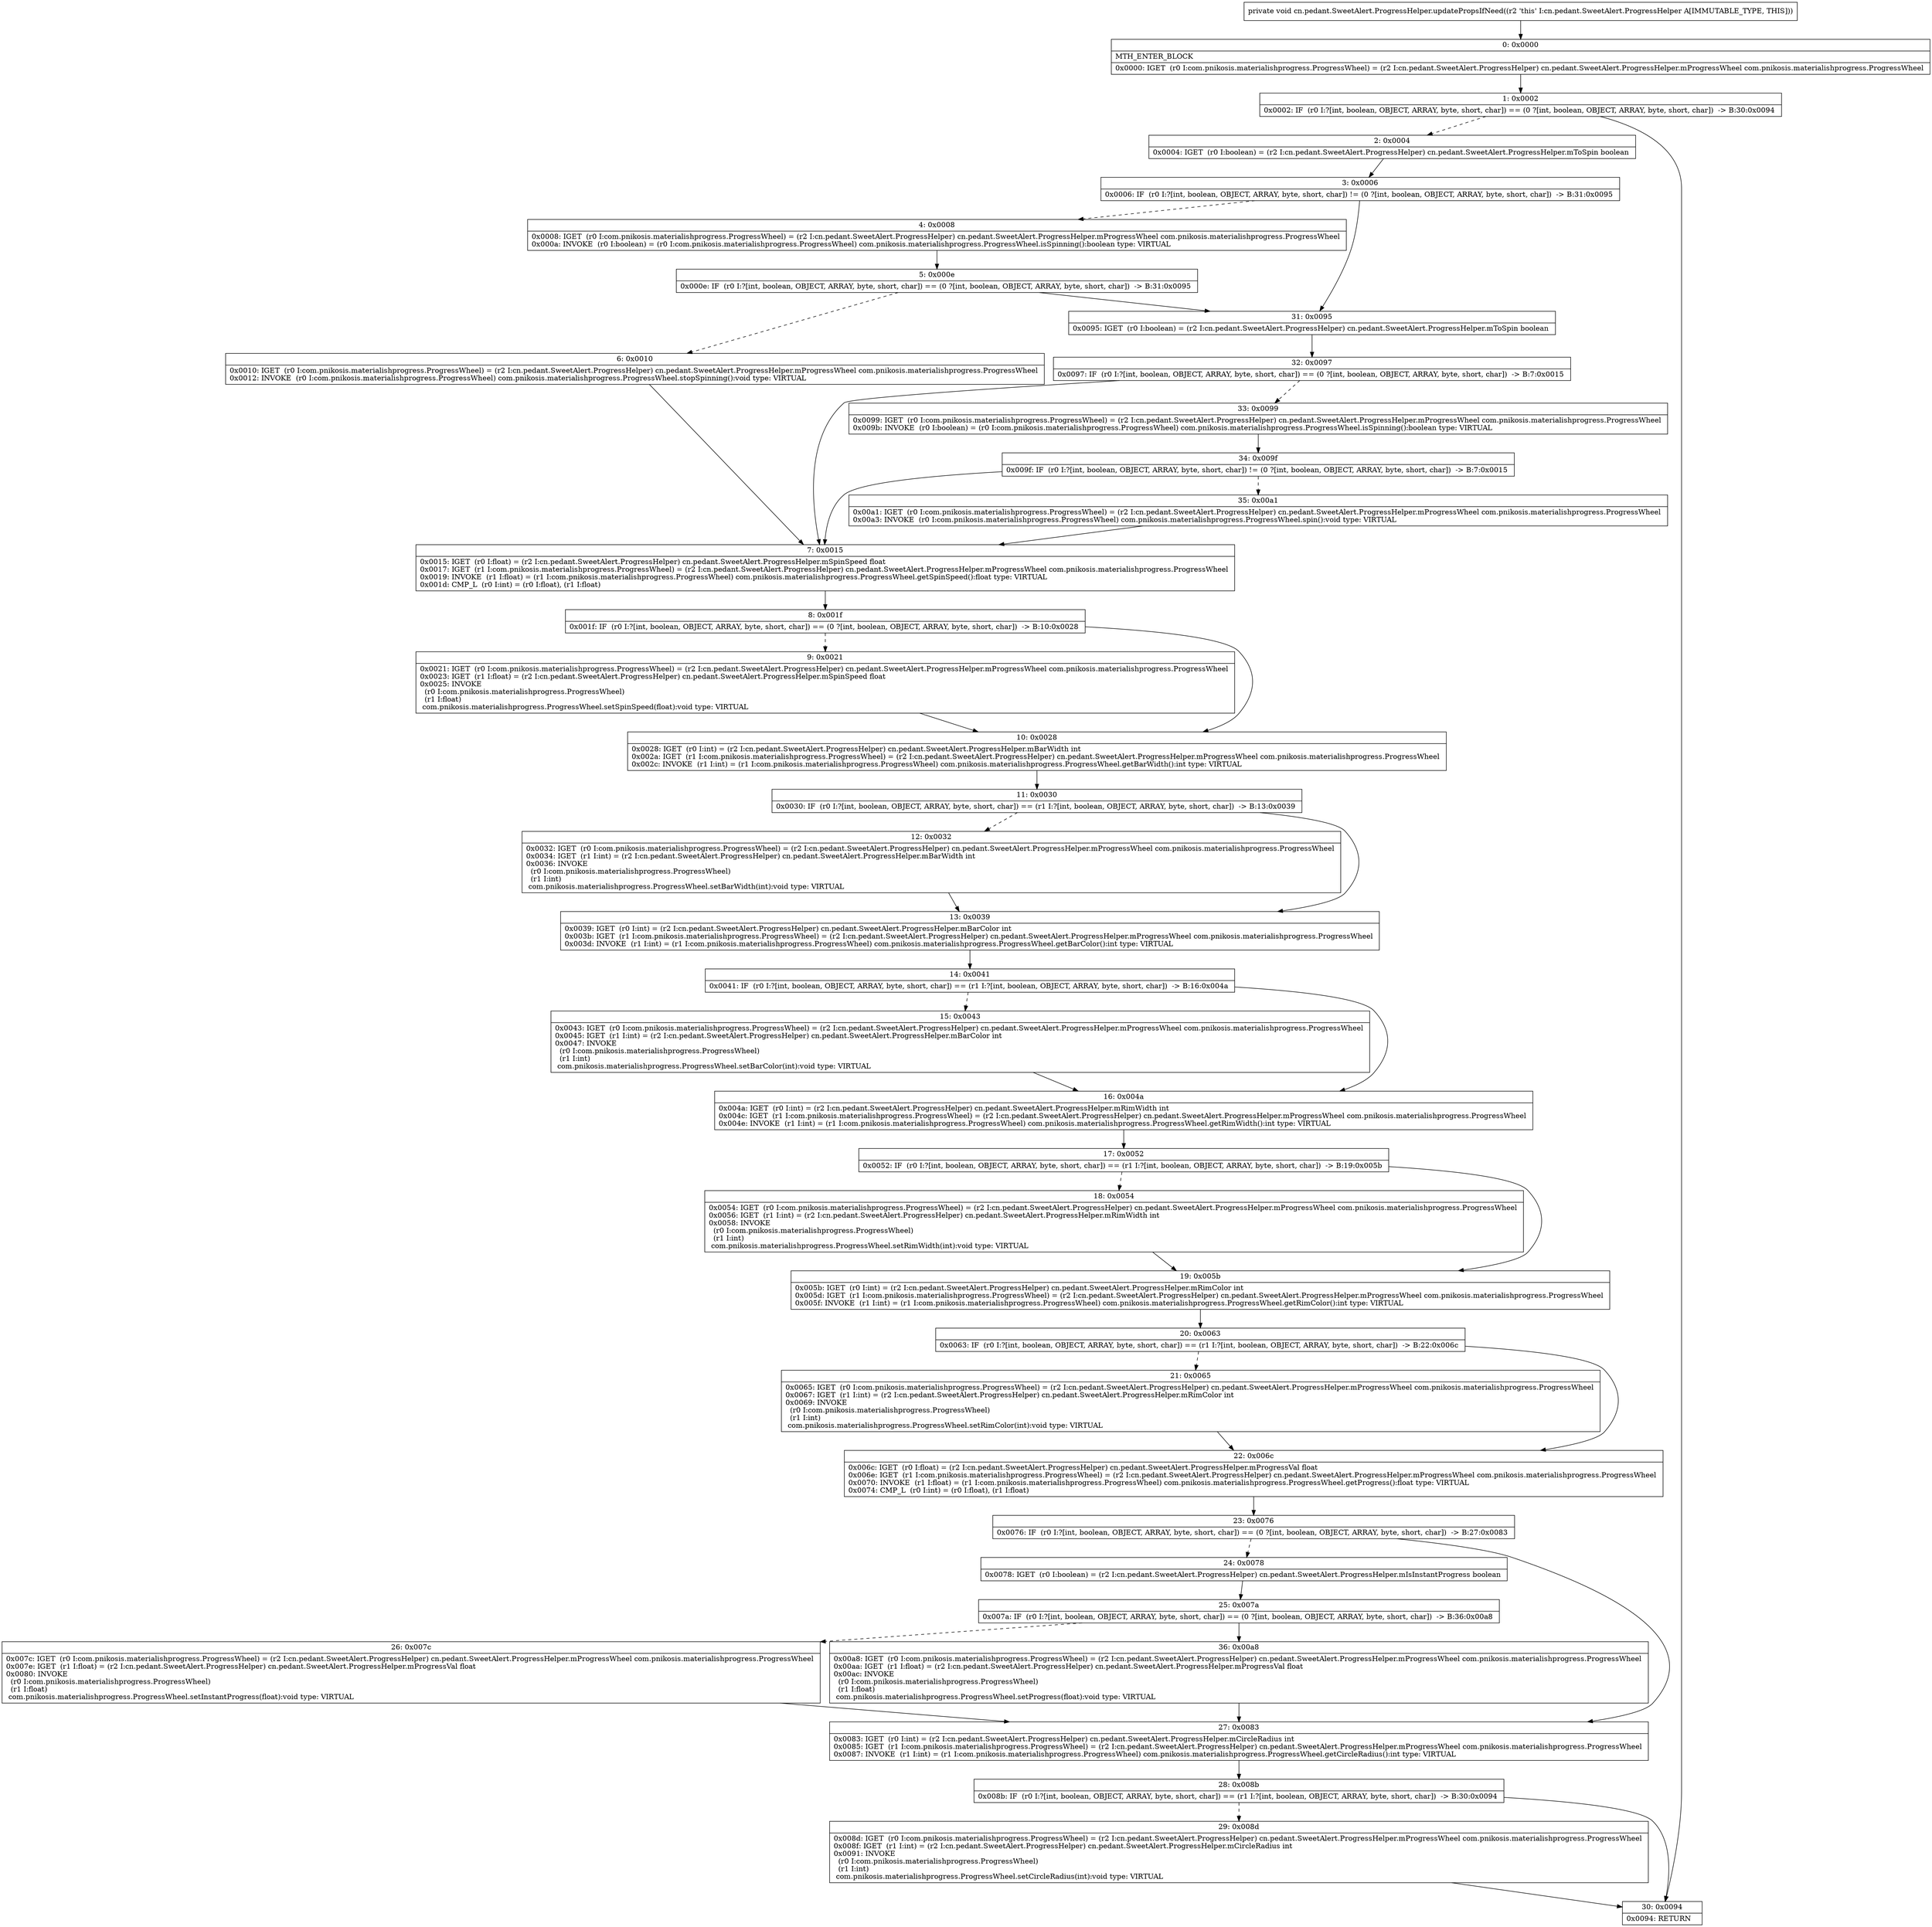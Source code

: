 digraph "CFG forcn.pedant.SweetAlert.ProgressHelper.updatePropsIfNeed()V" {
Node_0 [shape=record,label="{0\:\ 0x0000|MTH_ENTER_BLOCK\l|0x0000: IGET  (r0 I:com.pnikosis.materialishprogress.ProgressWheel) = (r2 I:cn.pedant.SweetAlert.ProgressHelper) cn.pedant.SweetAlert.ProgressHelper.mProgressWheel com.pnikosis.materialishprogress.ProgressWheel \l}"];
Node_1 [shape=record,label="{1\:\ 0x0002|0x0002: IF  (r0 I:?[int, boolean, OBJECT, ARRAY, byte, short, char]) == (0 ?[int, boolean, OBJECT, ARRAY, byte, short, char])  \-\> B:30:0x0094 \l}"];
Node_2 [shape=record,label="{2\:\ 0x0004|0x0004: IGET  (r0 I:boolean) = (r2 I:cn.pedant.SweetAlert.ProgressHelper) cn.pedant.SweetAlert.ProgressHelper.mToSpin boolean \l}"];
Node_3 [shape=record,label="{3\:\ 0x0006|0x0006: IF  (r0 I:?[int, boolean, OBJECT, ARRAY, byte, short, char]) != (0 ?[int, boolean, OBJECT, ARRAY, byte, short, char])  \-\> B:31:0x0095 \l}"];
Node_4 [shape=record,label="{4\:\ 0x0008|0x0008: IGET  (r0 I:com.pnikosis.materialishprogress.ProgressWheel) = (r2 I:cn.pedant.SweetAlert.ProgressHelper) cn.pedant.SweetAlert.ProgressHelper.mProgressWheel com.pnikosis.materialishprogress.ProgressWheel \l0x000a: INVOKE  (r0 I:boolean) = (r0 I:com.pnikosis.materialishprogress.ProgressWheel) com.pnikosis.materialishprogress.ProgressWheel.isSpinning():boolean type: VIRTUAL \l}"];
Node_5 [shape=record,label="{5\:\ 0x000e|0x000e: IF  (r0 I:?[int, boolean, OBJECT, ARRAY, byte, short, char]) == (0 ?[int, boolean, OBJECT, ARRAY, byte, short, char])  \-\> B:31:0x0095 \l}"];
Node_6 [shape=record,label="{6\:\ 0x0010|0x0010: IGET  (r0 I:com.pnikosis.materialishprogress.ProgressWheel) = (r2 I:cn.pedant.SweetAlert.ProgressHelper) cn.pedant.SweetAlert.ProgressHelper.mProgressWheel com.pnikosis.materialishprogress.ProgressWheel \l0x0012: INVOKE  (r0 I:com.pnikosis.materialishprogress.ProgressWheel) com.pnikosis.materialishprogress.ProgressWheel.stopSpinning():void type: VIRTUAL \l}"];
Node_7 [shape=record,label="{7\:\ 0x0015|0x0015: IGET  (r0 I:float) = (r2 I:cn.pedant.SweetAlert.ProgressHelper) cn.pedant.SweetAlert.ProgressHelper.mSpinSpeed float \l0x0017: IGET  (r1 I:com.pnikosis.materialishprogress.ProgressWheel) = (r2 I:cn.pedant.SweetAlert.ProgressHelper) cn.pedant.SweetAlert.ProgressHelper.mProgressWheel com.pnikosis.materialishprogress.ProgressWheel \l0x0019: INVOKE  (r1 I:float) = (r1 I:com.pnikosis.materialishprogress.ProgressWheel) com.pnikosis.materialishprogress.ProgressWheel.getSpinSpeed():float type: VIRTUAL \l0x001d: CMP_L  (r0 I:int) = (r0 I:float), (r1 I:float) \l}"];
Node_8 [shape=record,label="{8\:\ 0x001f|0x001f: IF  (r0 I:?[int, boolean, OBJECT, ARRAY, byte, short, char]) == (0 ?[int, boolean, OBJECT, ARRAY, byte, short, char])  \-\> B:10:0x0028 \l}"];
Node_9 [shape=record,label="{9\:\ 0x0021|0x0021: IGET  (r0 I:com.pnikosis.materialishprogress.ProgressWheel) = (r2 I:cn.pedant.SweetAlert.ProgressHelper) cn.pedant.SweetAlert.ProgressHelper.mProgressWheel com.pnikosis.materialishprogress.ProgressWheel \l0x0023: IGET  (r1 I:float) = (r2 I:cn.pedant.SweetAlert.ProgressHelper) cn.pedant.SweetAlert.ProgressHelper.mSpinSpeed float \l0x0025: INVOKE  \l  (r0 I:com.pnikosis.materialishprogress.ProgressWheel)\l  (r1 I:float)\l com.pnikosis.materialishprogress.ProgressWheel.setSpinSpeed(float):void type: VIRTUAL \l}"];
Node_10 [shape=record,label="{10\:\ 0x0028|0x0028: IGET  (r0 I:int) = (r2 I:cn.pedant.SweetAlert.ProgressHelper) cn.pedant.SweetAlert.ProgressHelper.mBarWidth int \l0x002a: IGET  (r1 I:com.pnikosis.materialishprogress.ProgressWheel) = (r2 I:cn.pedant.SweetAlert.ProgressHelper) cn.pedant.SweetAlert.ProgressHelper.mProgressWheel com.pnikosis.materialishprogress.ProgressWheel \l0x002c: INVOKE  (r1 I:int) = (r1 I:com.pnikosis.materialishprogress.ProgressWheel) com.pnikosis.materialishprogress.ProgressWheel.getBarWidth():int type: VIRTUAL \l}"];
Node_11 [shape=record,label="{11\:\ 0x0030|0x0030: IF  (r0 I:?[int, boolean, OBJECT, ARRAY, byte, short, char]) == (r1 I:?[int, boolean, OBJECT, ARRAY, byte, short, char])  \-\> B:13:0x0039 \l}"];
Node_12 [shape=record,label="{12\:\ 0x0032|0x0032: IGET  (r0 I:com.pnikosis.materialishprogress.ProgressWheel) = (r2 I:cn.pedant.SweetAlert.ProgressHelper) cn.pedant.SweetAlert.ProgressHelper.mProgressWheel com.pnikosis.materialishprogress.ProgressWheel \l0x0034: IGET  (r1 I:int) = (r2 I:cn.pedant.SweetAlert.ProgressHelper) cn.pedant.SweetAlert.ProgressHelper.mBarWidth int \l0x0036: INVOKE  \l  (r0 I:com.pnikosis.materialishprogress.ProgressWheel)\l  (r1 I:int)\l com.pnikosis.materialishprogress.ProgressWheel.setBarWidth(int):void type: VIRTUAL \l}"];
Node_13 [shape=record,label="{13\:\ 0x0039|0x0039: IGET  (r0 I:int) = (r2 I:cn.pedant.SweetAlert.ProgressHelper) cn.pedant.SweetAlert.ProgressHelper.mBarColor int \l0x003b: IGET  (r1 I:com.pnikosis.materialishprogress.ProgressWheel) = (r2 I:cn.pedant.SweetAlert.ProgressHelper) cn.pedant.SweetAlert.ProgressHelper.mProgressWheel com.pnikosis.materialishprogress.ProgressWheel \l0x003d: INVOKE  (r1 I:int) = (r1 I:com.pnikosis.materialishprogress.ProgressWheel) com.pnikosis.materialishprogress.ProgressWheel.getBarColor():int type: VIRTUAL \l}"];
Node_14 [shape=record,label="{14\:\ 0x0041|0x0041: IF  (r0 I:?[int, boolean, OBJECT, ARRAY, byte, short, char]) == (r1 I:?[int, boolean, OBJECT, ARRAY, byte, short, char])  \-\> B:16:0x004a \l}"];
Node_15 [shape=record,label="{15\:\ 0x0043|0x0043: IGET  (r0 I:com.pnikosis.materialishprogress.ProgressWheel) = (r2 I:cn.pedant.SweetAlert.ProgressHelper) cn.pedant.SweetAlert.ProgressHelper.mProgressWheel com.pnikosis.materialishprogress.ProgressWheel \l0x0045: IGET  (r1 I:int) = (r2 I:cn.pedant.SweetAlert.ProgressHelper) cn.pedant.SweetAlert.ProgressHelper.mBarColor int \l0x0047: INVOKE  \l  (r0 I:com.pnikosis.materialishprogress.ProgressWheel)\l  (r1 I:int)\l com.pnikosis.materialishprogress.ProgressWheel.setBarColor(int):void type: VIRTUAL \l}"];
Node_16 [shape=record,label="{16\:\ 0x004a|0x004a: IGET  (r0 I:int) = (r2 I:cn.pedant.SweetAlert.ProgressHelper) cn.pedant.SweetAlert.ProgressHelper.mRimWidth int \l0x004c: IGET  (r1 I:com.pnikosis.materialishprogress.ProgressWheel) = (r2 I:cn.pedant.SweetAlert.ProgressHelper) cn.pedant.SweetAlert.ProgressHelper.mProgressWheel com.pnikosis.materialishprogress.ProgressWheel \l0x004e: INVOKE  (r1 I:int) = (r1 I:com.pnikosis.materialishprogress.ProgressWheel) com.pnikosis.materialishprogress.ProgressWheel.getRimWidth():int type: VIRTUAL \l}"];
Node_17 [shape=record,label="{17\:\ 0x0052|0x0052: IF  (r0 I:?[int, boolean, OBJECT, ARRAY, byte, short, char]) == (r1 I:?[int, boolean, OBJECT, ARRAY, byte, short, char])  \-\> B:19:0x005b \l}"];
Node_18 [shape=record,label="{18\:\ 0x0054|0x0054: IGET  (r0 I:com.pnikosis.materialishprogress.ProgressWheel) = (r2 I:cn.pedant.SweetAlert.ProgressHelper) cn.pedant.SweetAlert.ProgressHelper.mProgressWheel com.pnikosis.materialishprogress.ProgressWheel \l0x0056: IGET  (r1 I:int) = (r2 I:cn.pedant.SweetAlert.ProgressHelper) cn.pedant.SweetAlert.ProgressHelper.mRimWidth int \l0x0058: INVOKE  \l  (r0 I:com.pnikosis.materialishprogress.ProgressWheel)\l  (r1 I:int)\l com.pnikosis.materialishprogress.ProgressWheel.setRimWidth(int):void type: VIRTUAL \l}"];
Node_19 [shape=record,label="{19\:\ 0x005b|0x005b: IGET  (r0 I:int) = (r2 I:cn.pedant.SweetAlert.ProgressHelper) cn.pedant.SweetAlert.ProgressHelper.mRimColor int \l0x005d: IGET  (r1 I:com.pnikosis.materialishprogress.ProgressWheel) = (r2 I:cn.pedant.SweetAlert.ProgressHelper) cn.pedant.SweetAlert.ProgressHelper.mProgressWheel com.pnikosis.materialishprogress.ProgressWheel \l0x005f: INVOKE  (r1 I:int) = (r1 I:com.pnikosis.materialishprogress.ProgressWheel) com.pnikosis.materialishprogress.ProgressWheel.getRimColor():int type: VIRTUAL \l}"];
Node_20 [shape=record,label="{20\:\ 0x0063|0x0063: IF  (r0 I:?[int, boolean, OBJECT, ARRAY, byte, short, char]) == (r1 I:?[int, boolean, OBJECT, ARRAY, byte, short, char])  \-\> B:22:0x006c \l}"];
Node_21 [shape=record,label="{21\:\ 0x0065|0x0065: IGET  (r0 I:com.pnikosis.materialishprogress.ProgressWheel) = (r2 I:cn.pedant.SweetAlert.ProgressHelper) cn.pedant.SweetAlert.ProgressHelper.mProgressWheel com.pnikosis.materialishprogress.ProgressWheel \l0x0067: IGET  (r1 I:int) = (r2 I:cn.pedant.SweetAlert.ProgressHelper) cn.pedant.SweetAlert.ProgressHelper.mRimColor int \l0x0069: INVOKE  \l  (r0 I:com.pnikosis.materialishprogress.ProgressWheel)\l  (r1 I:int)\l com.pnikosis.materialishprogress.ProgressWheel.setRimColor(int):void type: VIRTUAL \l}"];
Node_22 [shape=record,label="{22\:\ 0x006c|0x006c: IGET  (r0 I:float) = (r2 I:cn.pedant.SweetAlert.ProgressHelper) cn.pedant.SweetAlert.ProgressHelper.mProgressVal float \l0x006e: IGET  (r1 I:com.pnikosis.materialishprogress.ProgressWheel) = (r2 I:cn.pedant.SweetAlert.ProgressHelper) cn.pedant.SweetAlert.ProgressHelper.mProgressWheel com.pnikosis.materialishprogress.ProgressWheel \l0x0070: INVOKE  (r1 I:float) = (r1 I:com.pnikosis.materialishprogress.ProgressWheel) com.pnikosis.materialishprogress.ProgressWheel.getProgress():float type: VIRTUAL \l0x0074: CMP_L  (r0 I:int) = (r0 I:float), (r1 I:float) \l}"];
Node_23 [shape=record,label="{23\:\ 0x0076|0x0076: IF  (r0 I:?[int, boolean, OBJECT, ARRAY, byte, short, char]) == (0 ?[int, boolean, OBJECT, ARRAY, byte, short, char])  \-\> B:27:0x0083 \l}"];
Node_24 [shape=record,label="{24\:\ 0x0078|0x0078: IGET  (r0 I:boolean) = (r2 I:cn.pedant.SweetAlert.ProgressHelper) cn.pedant.SweetAlert.ProgressHelper.mIsInstantProgress boolean \l}"];
Node_25 [shape=record,label="{25\:\ 0x007a|0x007a: IF  (r0 I:?[int, boolean, OBJECT, ARRAY, byte, short, char]) == (0 ?[int, boolean, OBJECT, ARRAY, byte, short, char])  \-\> B:36:0x00a8 \l}"];
Node_26 [shape=record,label="{26\:\ 0x007c|0x007c: IGET  (r0 I:com.pnikosis.materialishprogress.ProgressWheel) = (r2 I:cn.pedant.SweetAlert.ProgressHelper) cn.pedant.SweetAlert.ProgressHelper.mProgressWheel com.pnikosis.materialishprogress.ProgressWheel \l0x007e: IGET  (r1 I:float) = (r2 I:cn.pedant.SweetAlert.ProgressHelper) cn.pedant.SweetAlert.ProgressHelper.mProgressVal float \l0x0080: INVOKE  \l  (r0 I:com.pnikosis.materialishprogress.ProgressWheel)\l  (r1 I:float)\l com.pnikosis.materialishprogress.ProgressWheel.setInstantProgress(float):void type: VIRTUAL \l}"];
Node_27 [shape=record,label="{27\:\ 0x0083|0x0083: IGET  (r0 I:int) = (r2 I:cn.pedant.SweetAlert.ProgressHelper) cn.pedant.SweetAlert.ProgressHelper.mCircleRadius int \l0x0085: IGET  (r1 I:com.pnikosis.materialishprogress.ProgressWheel) = (r2 I:cn.pedant.SweetAlert.ProgressHelper) cn.pedant.SweetAlert.ProgressHelper.mProgressWheel com.pnikosis.materialishprogress.ProgressWheel \l0x0087: INVOKE  (r1 I:int) = (r1 I:com.pnikosis.materialishprogress.ProgressWheel) com.pnikosis.materialishprogress.ProgressWheel.getCircleRadius():int type: VIRTUAL \l}"];
Node_28 [shape=record,label="{28\:\ 0x008b|0x008b: IF  (r0 I:?[int, boolean, OBJECT, ARRAY, byte, short, char]) == (r1 I:?[int, boolean, OBJECT, ARRAY, byte, short, char])  \-\> B:30:0x0094 \l}"];
Node_29 [shape=record,label="{29\:\ 0x008d|0x008d: IGET  (r0 I:com.pnikosis.materialishprogress.ProgressWheel) = (r2 I:cn.pedant.SweetAlert.ProgressHelper) cn.pedant.SweetAlert.ProgressHelper.mProgressWheel com.pnikosis.materialishprogress.ProgressWheel \l0x008f: IGET  (r1 I:int) = (r2 I:cn.pedant.SweetAlert.ProgressHelper) cn.pedant.SweetAlert.ProgressHelper.mCircleRadius int \l0x0091: INVOKE  \l  (r0 I:com.pnikosis.materialishprogress.ProgressWheel)\l  (r1 I:int)\l com.pnikosis.materialishprogress.ProgressWheel.setCircleRadius(int):void type: VIRTUAL \l}"];
Node_30 [shape=record,label="{30\:\ 0x0094|0x0094: RETURN   \l}"];
Node_31 [shape=record,label="{31\:\ 0x0095|0x0095: IGET  (r0 I:boolean) = (r2 I:cn.pedant.SweetAlert.ProgressHelper) cn.pedant.SweetAlert.ProgressHelper.mToSpin boolean \l}"];
Node_32 [shape=record,label="{32\:\ 0x0097|0x0097: IF  (r0 I:?[int, boolean, OBJECT, ARRAY, byte, short, char]) == (0 ?[int, boolean, OBJECT, ARRAY, byte, short, char])  \-\> B:7:0x0015 \l}"];
Node_33 [shape=record,label="{33\:\ 0x0099|0x0099: IGET  (r0 I:com.pnikosis.materialishprogress.ProgressWheel) = (r2 I:cn.pedant.SweetAlert.ProgressHelper) cn.pedant.SweetAlert.ProgressHelper.mProgressWheel com.pnikosis.materialishprogress.ProgressWheel \l0x009b: INVOKE  (r0 I:boolean) = (r0 I:com.pnikosis.materialishprogress.ProgressWheel) com.pnikosis.materialishprogress.ProgressWheel.isSpinning():boolean type: VIRTUAL \l}"];
Node_34 [shape=record,label="{34\:\ 0x009f|0x009f: IF  (r0 I:?[int, boolean, OBJECT, ARRAY, byte, short, char]) != (0 ?[int, boolean, OBJECT, ARRAY, byte, short, char])  \-\> B:7:0x0015 \l}"];
Node_35 [shape=record,label="{35\:\ 0x00a1|0x00a1: IGET  (r0 I:com.pnikosis.materialishprogress.ProgressWheel) = (r2 I:cn.pedant.SweetAlert.ProgressHelper) cn.pedant.SweetAlert.ProgressHelper.mProgressWheel com.pnikosis.materialishprogress.ProgressWheel \l0x00a3: INVOKE  (r0 I:com.pnikosis.materialishprogress.ProgressWheel) com.pnikosis.materialishprogress.ProgressWheel.spin():void type: VIRTUAL \l}"];
Node_36 [shape=record,label="{36\:\ 0x00a8|0x00a8: IGET  (r0 I:com.pnikosis.materialishprogress.ProgressWheel) = (r2 I:cn.pedant.SweetAlert.ProgressHelper) cn.pedant.SweetAlert.ProgressHelper.mProgressWheel com.pnikosis.materialishprogress.ProgressWheel \l0x00aa: IGET  (r1 I:float) = (r2 I:cn.pedant.SweetAlert.ProgressHelper) cn.pedant.SweetAlert.ProgressHelper.mProgressVal float \l0x00ac: INVOKE  \l  (r0 I:com.pnikosis.materialishprogress.ProgressWheel)\l  (r1 I:float)\l com.pnikosis.materialishprogress.ProgressWheel.setProgress(float):void type: VIRTUAL \l}"];
MethodNode[shape=record,label="{private void cn.pedant.SweetAlert.ProgressHelper.updatePropsIfNeed((r2 'this' I:cn.pedant.SweetAlert.ProgressHelper A[IMMUTABLE_TYPE, THIS])) }"];
MethodNode -> Node_0;
Node_0 -> Node_1;
Node_1 -> Node_2[style=dashed];
Node_1 -> Node_30;
Node_2 -> Node_3;
Node_3 -> Node_4[style=dashed];
Node_3 -> Node_31;
Node_4 -> Node_5;
Node_5 -> Node_6[style=dashed];
Node_5 -> Node_31;
Node_6 -> Node_7;
Node_7 -> Node_8;
Node_8 -> Node_9[style=dashed];
Node_8 -> Node_10;
Node_9 -> Node_10;
Node_10 -> Node_11;
Node_11 -> Node_12[style=dashed];
Node_11 -> Node_13;
Node_12 -> Node_13;
Node_13 -> Node_14;
Node_14 -> Node_15[style=dashed];
Node_14 -> Node_16;
Node_15 -> Node_16;
Node_16 -> Node_17;
Node_17 -> Node_18[style=dashed];
Node_17 -> Node_19;
Node_18 -> Node_19;
Node_19 -> Node_20;
Node_20 -> Node_21[style=dashed];
Node_20 -> Node_22;
Node_21 -> Node_22;
Node_22 -> Node_23;
Node_23 -> Node_24[style=dashed];
Node_23 -> Node_27;
Node_24 -> Node_25;
Node_25 -> Node_26[style=dashed];
Node_25 -> Node_36;
Node_26 -> Node_27;
Node_27 -> Node_28;
Node_28 -> Node_29[style=dashed];
Node_28 -> Node_30;
Node_29 -> Node_30;
Node_31 -> Node_32;
Node_32 -> Node_7;
Node_32 -> Node_33[style=dashed];
Node_33 -> Node_34;
Node_34 -> Node_7;
Node_34 -> Node_35[style=dashed];
Node_35 -> Node_7;
Node_36 -> Node_27;
}

